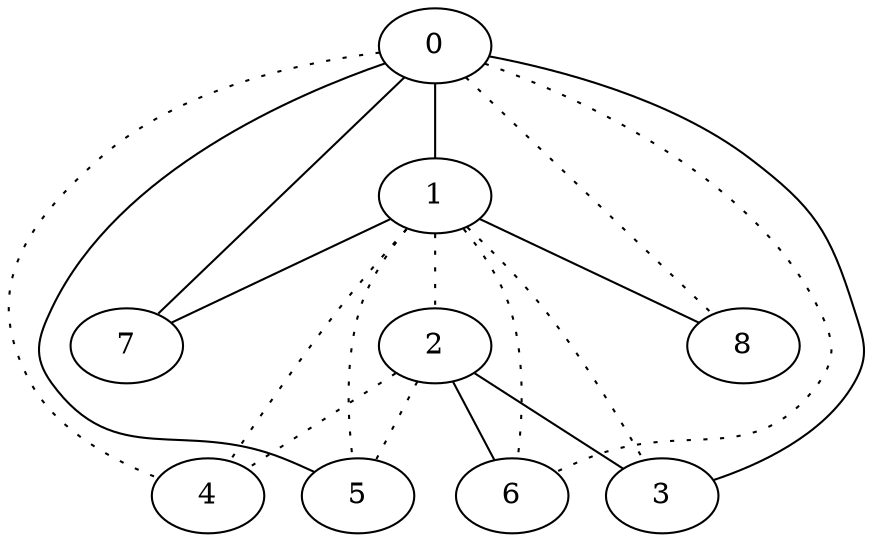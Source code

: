 graph {
a0[label=0];
a1[label=1];
a2[label=2];
a3[label=3];
a4[label=4];
a5[label=5];
a6[label=6];
a7[label=7];
a8[label=8];
a0 -- a1;
a0 -- a3;
a0 -- a4 [style=dotted];
a0 -- a5;
a0 -- a6 [style=dotted];
a0 -- a7;
a0 -- a8 [style=dotted];
a1 -- a2 [style=dotted];
a1 -- a3 [style=dotted];
a1 -- a4 [style=dotted];
a1 -- a5 [style=dotted];
a1 -- a6 [style=dotted];
a1 -- a7;
a1 -- a8;
a2 -- a3;
a2 -- a4 [style=dotted];
a2 -- a5 [style=dotted];
a2 -- a6;
}
